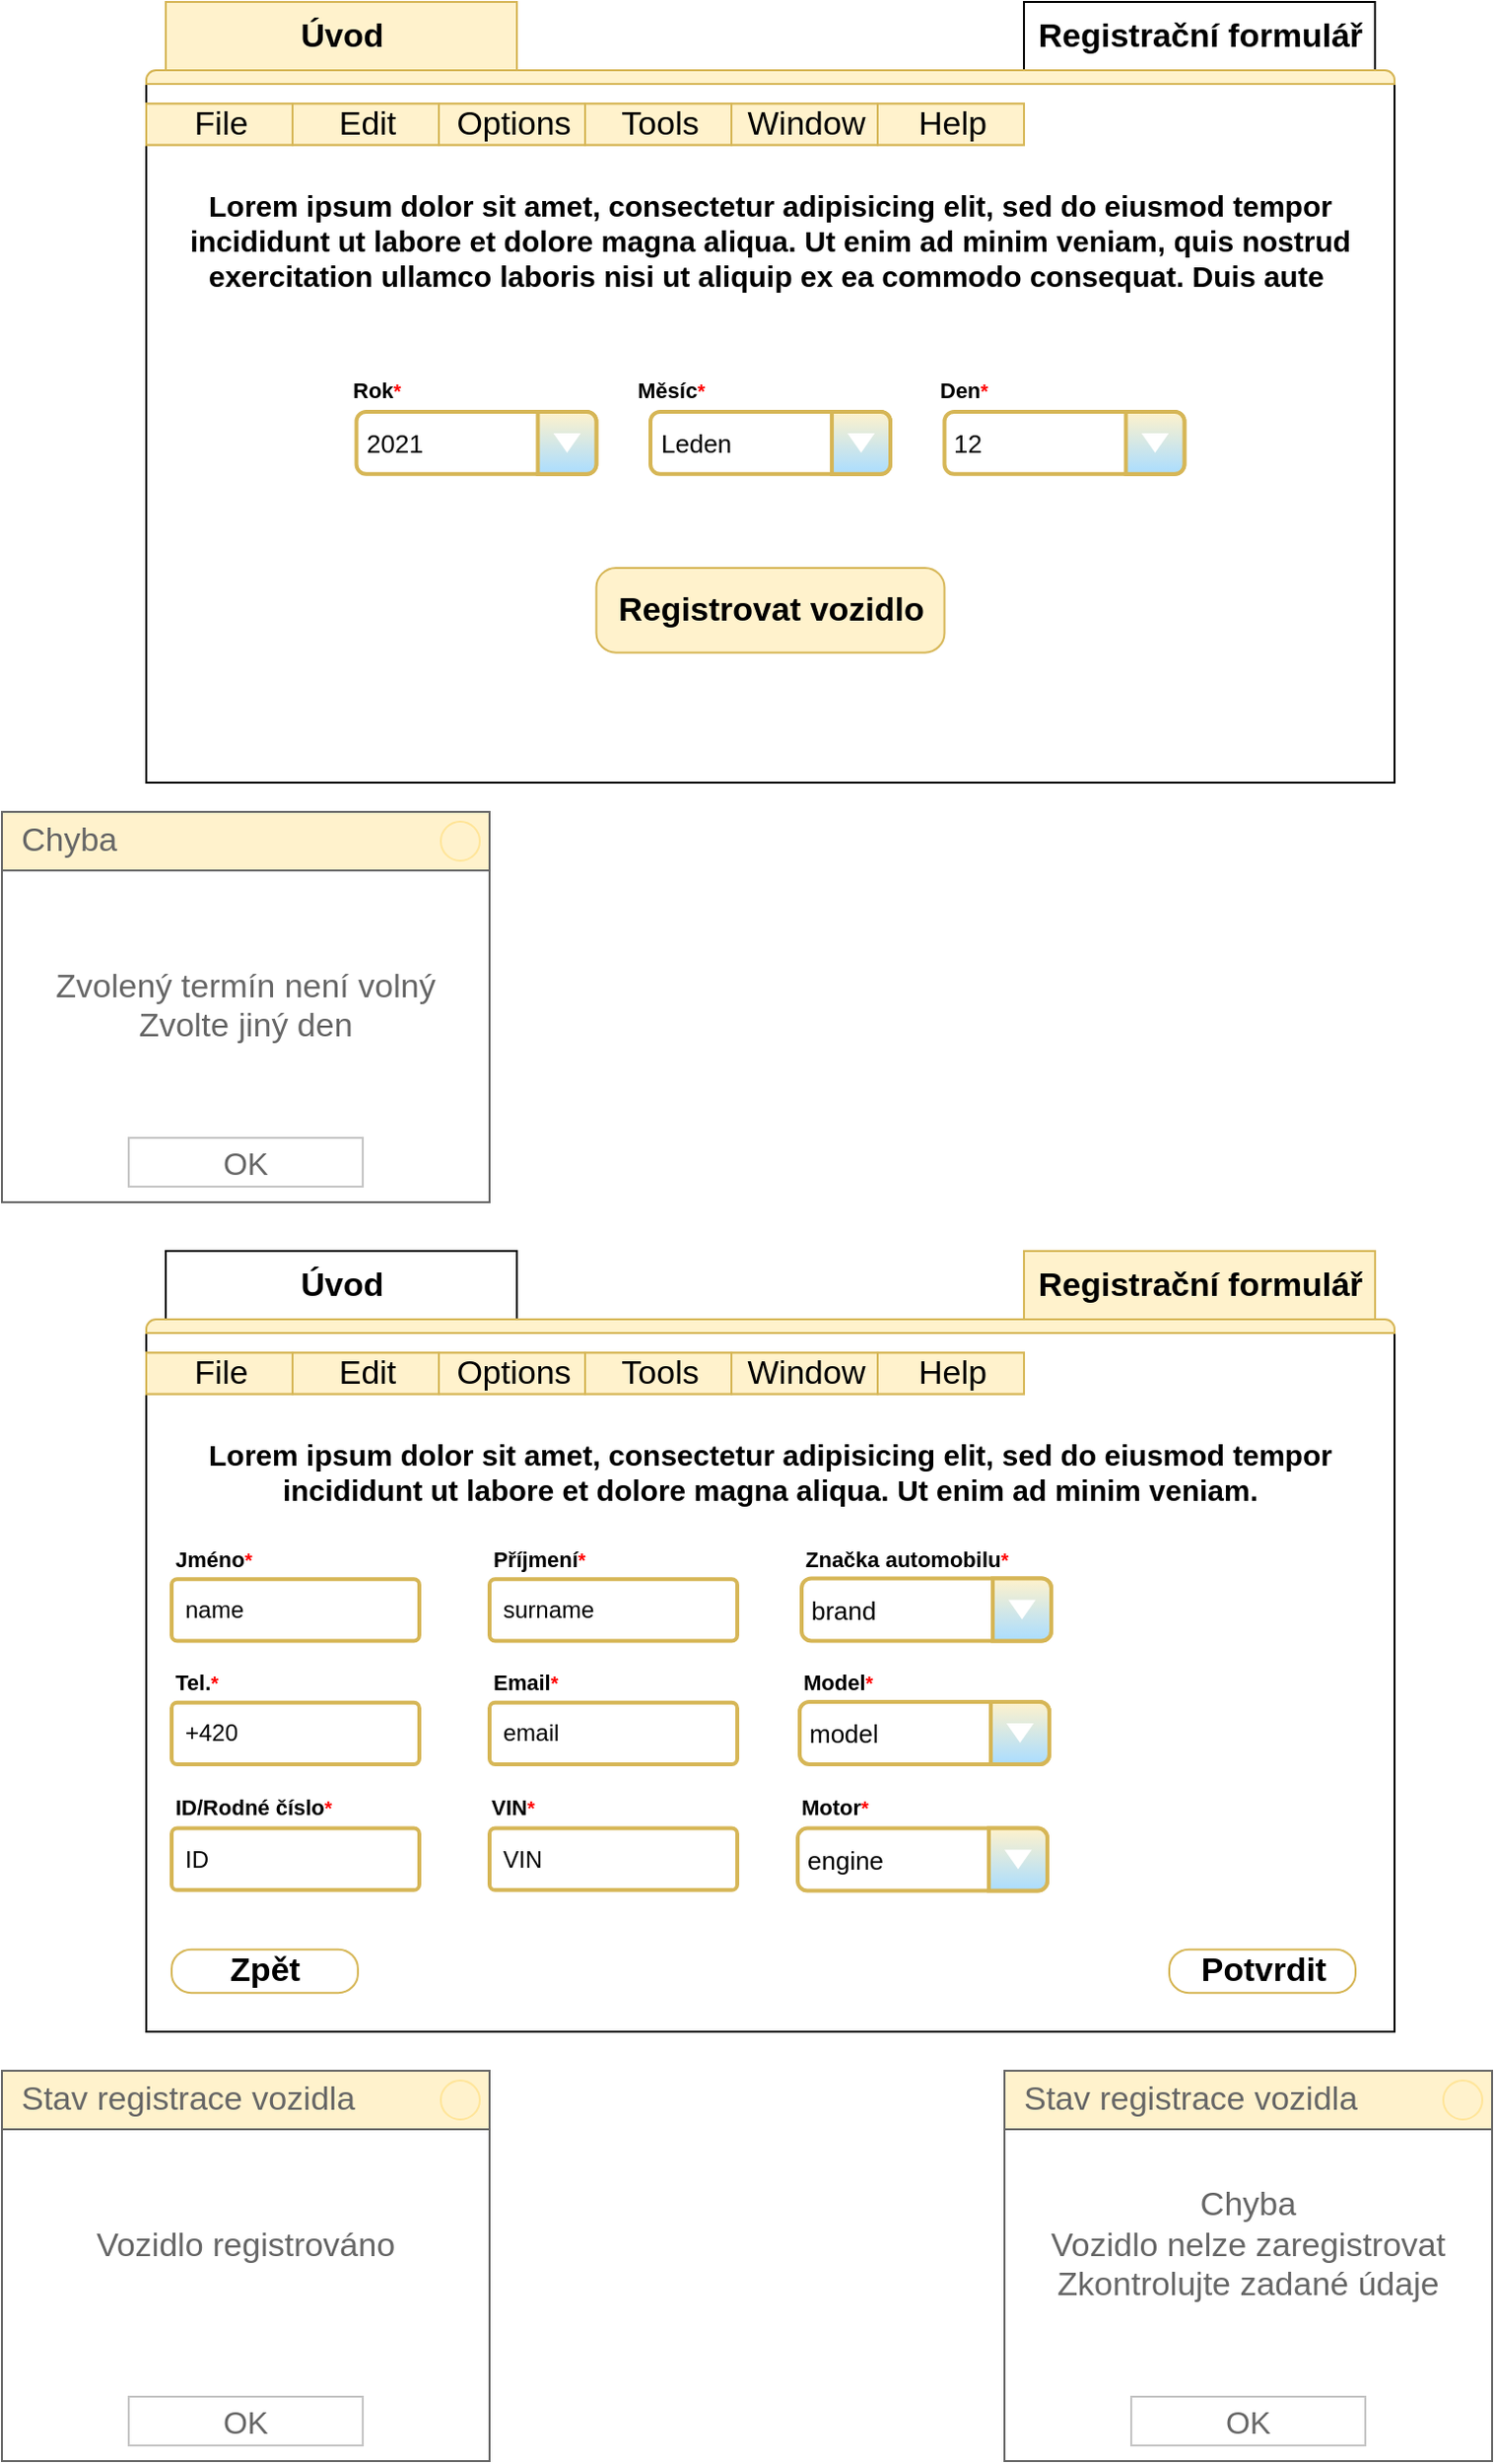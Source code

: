 <mxfile version="14.3.2" type="google"><diagram name="Page-1" id="f1b7ffb7-ca1e-a977-7cf5-a751b3c06c05"><mxGraphModel dx="1422" dy="762" grid="1" gridSize="10" guides="1" tooltips="1" connect="1" arrows="1" fold="1" page="1" pageScale="1" pageWidth="826" pageHeight="1169" background="#ffffff" math="0" shadow="0"><root><mxCell id="0"/><mxCell id="1" parent="0"/><mxCell id="IEAh_WgSEnDpN6iMQngC-77" value="" style="strokeWidth=1;shadow=0;dashed=0;align=center;html=1;shape=mxgraph.mockup.containers.marginRect2;rectMarginTop=32;gradientColor=none;fillColor=#FFFFFF;labelBackgroundColor=none;fontStyle=1" parent="1" vertex="1"><mxGeometry x="110" y="20" width="640" height="390" as="geometry"/></mxCell><mxCell id="IEAh_WgSEnDpN6iMQngC-78" value="&lt;b&gt;Úvod&lt;/b&gt;" style="strokeWidth=1;shadow=0;dashed=0;align=center;html=1;shape=mxgraph.mockup.containers.rrect;rSize=0;fontSize=17;fillColor=#fff2cc;strokeColor=#d6b656;" parent="IEAh_WgSEnDpN6iMQngC-77" vertex="1"><mxGeometry width="180" height="35" relative="1" as="geometry"><mxPoint x="10" y="-10" as="offset"/></mxGeometry></mxCell><mxCell id="IEAh_WgSEnDpN6iMQngC-79" value="&lt;b&gt;Registrační formulář&lt;/b&gt;" style="strokeWidth=1;shadow=0;dashed=0;align=center;html=1;shape=mxgraph.mockup.containers.rrect;rSize=0;fontSize=17;fillColor=#FFFFFF;" parent="IEAh_WgSEnDpN6iMQngC-77" vertex="1"><mxGeometry width="180" height="35" relative="1" as="geometry"><mxPoint x="450" y="-10" as="offset"/></mxGeometry></mxCell><mxCell id="IEAh_WgSEnDpN6iMQngC-81" value="" style="strokeWidth=1;shadow=0;dashed=0;align=center;html=1;shape=mxgraph.mockup.containers.topButton;rSize=5;resizeWidth=1;movable=0;deletable=1;fillColor=#fff2cc;strokeColor=#d6b656;" parent="IEAh_WgSEnDpN6iMQngC-77" vertex="1"><mxGeometry width="640" height="7" relative="1" as="geometry"><mxPoint y="25" as="offset"/></mxGeometry></mxCell><mxCell id="IEAh_WgSEnDpN6iMQngC-99" value="Registrovat vozidlo" style="strokeWidth=1;shadow=0;dashed=0;align=center;html=1;shape=mxgraph.mockup.buttons.button;mainText=;buttonStyle=round;fontSize=17;fontStyle=1;whiteSpace=wrap;fillColor=#fff2cc;strokeColor=#d6b656;" parent="IEAh_WgSEnDpN6iMQngC-77" vertex="1"><mxGeometry x="230.75" y="280.004" width="178.5" height="43.332" as="geometry"/></mxCell><mxCell id="IEAh_WgSEnDpN6iMQngC-101" value="" style="strokeWidth=1;shadow=0;dashed=0;align=center;html=1;shape=mxgraph.mockup.forms.rrect;rSize=0;labelBackgroundColor=none;strokeColor=#d6b656;fillColor=#FFF2CC;" parent="IEAh_WgSEnDpN6iMQngC-77" vertex="1"><mxGeometry y="42.162" width="450" height="21.081" as="geometry"/></mxCell><mxCell id="IEAh_WgSEnDpN6iMQngC-102" value="&lt;font color=&quot;#000000&quot;&gt;File&lt;/font&gt;" style="strokeColor=inherit;fillColor=inherit;gradientColor=inherit;strokeWidth=1;shadow=0;dashed=0;align=center;html=1;shape=mxgraph.mockup.forms.rrect;rSize=0;fontSize=17;fontColor=#666666;" parent="IEAh_WgSEnDpN6iMQngC-101" vertex="1"><mxGeometry width="75" height="21.081" as="geometry"/></mxCell><mxCell id="IEAh_WgSEnDpN6iMQngC-103" value="&lt;font color=&quot;#000000&quot;&gt;Edit&lt;/font&gt;" style="strokeColor=inherit;fillColor=inherit;gradientColor=inherit;strokeWidth=1;shadow=0;dashed=0;align=center;html=1;shape=mxgraph.mockup.forms.rrect;rSize=0;fontSize=17;fontColor=#666666;" parent="IEAh_WgSEnDpN6iMQngC-101" vertex="1"><mxGeometry x="75" width="75" height="21.081" as="geometry"/></mxCell><mxCell id="IEAh_WgSEnDpN6iMQngC-104" value="&lt;font color=&quot;#000000&quot;&gt;Options&lt;/font&gt;" style="strokeColor=inherit;fillColor=inherit;gradientColor=inherit;strokeWidth=1;shadow=0;dashed=0;align=center;html=1;shape=mxgraph.mockup.forms.rrect;rSize=0;fontSize=17;fontColor=#666666;" parent="IEAh_WgSEnDpN6iMQngC-101" vertex="1"><mxGeometry x="150" width="75" height="21.081" as="geometry"/></mxCell><mxCell id="IEAh_WgSEnDpN6iMQngC-105" value="&lt;font color=&quot;#000000&quot;&gt;Tools&lt;/font&gt;" style="strokeColor=inherit;fillColor=inherit;gradientColor=inherit;strokeWidth=1;shadow=0;dashed=0;align=center;html=1;shape=mxgraph.mockup.forms.rrect;rSize=0;fontSize=17;fontColor=#666666;" parent="IEAh_WgSEnDpN6iMQngC-101" vertex="1"><mxGeometry x="225" width="75" height="21.081" as="geometry"/></mxCell><mxCell id="IEAh_WgSEnDpN6iMQngC-106" value="&lt;font color=&quot;#000000&quot;&gt;Window&lt;/font&gt;" style="strokeColor=inherit;fillColor=inherit;gradientColor=inherit;strokeWidth=1;shadow=0;dashed=0;align=center;html=1;shape=mxgraph.mockup.forms.rrect;rSize=0;fontSize=17;fontColor=#666666;" parent="IEAh_WgSEnDpN6iMQngC-101" vertex="1"><mxGeometry x="300" width="75" height="21.081" as="geometry"/></mxCell><mxCell id="IEAh_WgSEnDpN6iMQngC-107" value="&lt;font color=&quot;#000000&quot;&gt;Help&lt;/font&gt;" style="strokeColor=inherit;fillColor=inherit;gradientColor=inherit;strokeWidth=1;shadow=0;dashed=0;align=center;html=1;shape=mxgraph.mockup.forms.rrect;rSize=0;fontSize=17;fontColor=#666666;" parent="IEAh_WgSEnDpN6iMQngC-101" vertex="1"><mxGeometry x="375" width="75" height="21.081" as="geometry"/></mxCell><mxCell id="IEAh_WgSEnDpN6iMQngC-109" value="&lt;b&gt;&lt;font style=&quot;font-size: 15px&quot;&gt;Lorem ipsum dolor sit amet, consectetur adipisicing elit, sed do eiusmod tempor incididunt ut labore et dolore magna aliqua. Ut enim ad minim veniam, quis nostrud exercitation ullamco laboris nisi ut aliquip ex ea commodo consequat. Duis aute&amp;nbsp;&lt;/font&gt;&lt;/b&gt;" style="text;spacingTop=-5;whiteSpace=wrap;html=1;align=center;fontSize=12;fontFamily=Helvetica;fillColor=none;strokeColor=none;labelBackgroundColor=none;" parent="IEAh_WgSEnDpN6iMQngC-77" vertex="1"><mxGeometry x="20" y="84.324" width="600" height="94.865" as="geometry"/></mxCell><mxCell id="mlDuhgn0eS76Nbzucg6s-26" value="&lt;font style=&quot;font-size: 13px&quot;&gt;2021&lt;/font&gt;" style="strokeWidth=2;shadow=0;align=center;html=1;shape=mxgraph.mockup.forms.comboBox;align=left;fillColor2=#aaddff;mainText=;fontSize=17;spacingLeft=3;strokeColor=#D6B656;fillColor=#FFF2CC;" vertex="1" parent="IEAh_WgSEnDpN6iMQngC-77"><mxGeometry x="107.75" y="200" width="123" height="31.89" as="geometry"/></mxCell><mxCell id="mlDuhgn0eS76Nbzucg6s-27" value="Měsíc&lt;font color=&quot;#ff0000&quot; size=&quot;1&quot;&gt;*&lt;/font&gt;" style="html=1;fontSize=11;fontStyle=0;align=left;fontStyle=1;fontSize=11;labelBackgroundColor=none;fillColor=none;strokeColor=none;" vertex="1" parent="IEAh_WgSEnDpN6iMQngC-77"><mxGeometry x="250" y="178.917" width="127" height="21.081" as="geometry"/></mxCell><mxCell id="mlDuhgn0eS76Nbzucg6s-28" value="&lt;font style=&quot;font-size: 13px&quot;&gt;12&lt;/font&gt;" style="strokeWidth=2;shadow=0;align=center;html=1;shape=mxgraph.mockup.forms.comboBox;align=left;fillColor2=#aaddff;mainText=;fontSize=17;spacingLeft=3;strokeColor=#D6B656;fillColor=#FFF2CC;" vertex="1" parent="IEAh_WgSEnDpN6iMQngC-77"><mxGeometry x="409.25" y="200" width="123" height="31.89" as="geometry"/></mxCell><mxCell id="mlDuhgn0eS76Nbzucg6s-45" value="&lt;font style=&quot;font-size: 13px&quot;&gt;Leden&lt;/font&gt;" style="strokeWidth=2;shadow=0;align=center;html=1;shape=mxgraph.mockup.forms.comboBox;align=left;fillColor2=#aaddff;mainText=;fontSize=17;spacingLeft=3;strokeColor=#D6B656;fillColor=#FFF2CC;" vertex="1" parent="IEAh_WgSEnDpN6iMQngC-77"><mxGeometry x="258.5" y="200" width="123" height="31.89" as="geometry"/></mxCell><mxCell id="mlDuhgn0eS76Nbzucg6s-63" value="Den&lt;font color=&quot;#ff0000&quot; size=&quot;1&quot;&gt;*&lt;/font&gt;" style="html=1;fontSize=11;fontStyle=0;align=left;fontStyle=1;fontSize=11;labelBackgroundColor=none;fillColor=none;strokeColor=none;" vertex="1" parent="IEAh_WgSEnDpN6iMQngC-77"><mxGeometry x="405.25" y="178.917" width="127" height="21.081" as="geometry"/></mxCell><mxCell id="mlDuhgn0eS76Nbzucg6s-64" value="Rok&lt;font color=&quot;#ff0000&quot; size=&quot;1&quot;&gt;*&lt;/font&gt;" style="html=1;fontSize=11;fontStyle=0;align=left;fontStyle=1;fontSize=11;labelBackgroundColor=none;fillColor=none;strokeColor=none;" vertex="1" parent="IEAh_WgSEnDpN6iMQngC-77"><mxGeometry x="103.75" y="178.917" width="127" height="21.081" as="geometry"/></mxCell><mxCell id="IEAh_WgSEnDpN6iMQngC-110" value="" style="strokeWidth=1;shadow=0;dashed=0;align=center;html=1;shape=mxgraph.mockup.containers.marginRect2;rectMarginTop=32;gradientColor=none;fillColor=#FFFFFF;labelBackgroundColor=none;fontStyle=1" parent="1" vertex="1"><mxGeometry x="110" y="660" width="640" height="390" as="geometry"/></mxCell><mxCell id="IEAh_WgSEnDpN6iMQngC-111" value="&lt;b&gt;Úvod&lt;/b&gt;" style="strokeWidth=1;shadow=0;dashed=0;align=center;html=1;shape=mxgraph.mockup.containers.rrect;rSize=0;fontSize=17;gradientColor=#ffffff;fillColor=#FFFFFF;" parent="IEAh_WgSEnDpN6iMQngC-110" vertex="1"><mxGeometry width="180" height="35" relative="1" as="geometry"><mxPoint x="10" y="-10" as="offset"/></mxGeometry></mxCell><mxCell id="IEAh_WgSEnDpN6iMQngC-112" value="&lt;b&gt;Registrační formulář&lt;/b&gt;" style="strokeWidth=1;shadow=0;dashed=0;align=center;html=1;shape=mxgraph.mockup.containers.rrect;rSize=0;fontSize=17;fillColor=#fff2cc;strokeColor=#d6b656;" parent="IEAh_WgSEnDpN6iMQngC-110" vertex="1"><mxGeometry width="180" height="35" relative="1" as="geometry"><mxPoint x="450" y="-10" as="offset"/></mxGeometry></mxCell><mxCell id="IEAh_WgSEnDpN6iMQngC-114" value="" style="strokeWidth=1;shadow=0;dashed=0;align=center;html=1;shape=mxgraph.mockup.containers.topButton;rSize=5;resizeWidth=1;movable=0;deletable=1;fillColor=#fff2cc;strokeColor=#d6b656;" parent="IEAh_WgSEnDpN6iMQngC-110" vertex="1"><mxGeometry width="640" height="7" relative="1" as="geometry"><mxPoint y="25" as="offset"/></mxGeometry></mxCell><mxCell id="IEAh_WgSEnDpN6iMQngC-117" value="" style="strokeWidth=1;shadow=0;dashed=0;align=center;html=1;shape=mxgraph.mockup.forms.rrect;rSize=0;labelBackgroundColor=none;fillColor=#fff2cc;strokeColor=#d6b656;" parent="IEAh_WgSEnDpN6iMQngC-110" vertex="1"><mxGeometry y="42.162" width="450" height="21.081" as="geometry"/></mxCell><mxCell id="IEAh_WgSEnDpN6iMQngC-118" value="&lt;font color=&quot;#000000&quot;&gt;File&lt;/font&gt;" style="strokeColor=inherit;fillColor=inherit;gradientColor=inherit;strokeWidth=1;shadow=0;dashed=0;align=center;html=1;shape=mxgraph.mockup.forms.rrect;rSize=0;fontSize=17;fontColor=#666666;" parent="IEAh_WgSEnDpN6iMQngC-117" vertex="1"><mxGeometry width="75" height="21.081" as="geometry"/></mxCell><mxCell id="IEAh_WgSEnDpN6iMQngC-119" value="&lt;font color=&quot;#000000&quot;&gt;Edit&lt;/font&gt;" style="strokeColor=inherit;fillColor=inherit;gradientColor=inherit;strokeWidth=1;shadow=0;dashed=0;align=center;html=1;shape=mxgraph.mockup.forms.rrect;rSize=0;fontSize=17;fontColor=#666666;" parent="IEAh_WgSEnDpN6iMQngC-117" vertex="1"><mxGeometry x="75" width="75" height="21.081" as="geometry"/></mxCell><mxCell id="IEAh_WgSEnDpN6iMQngC-120" value="&lt;font color=&quot;#000000&quot;&gt;Options&lt;/font&gt;" style="strokeColor=inherit;fillColor=inherit;gradientColor=inherit;strokeWidth=1;shadow=0;dashed=0;align=center;html=1;shape=mxgraph.mockup.forms.rrect;rSize=0;fontSize=17;fontColor=#666666;" parent="IEAh_WgSEnDpN6iMQngC-117" vertex="1"><mxGeometry x="150" width="75" height="21.081" as="geometry"/></mxCell><mxCell id="IEAh_WgSEnDpN6iMQngC-121" value="&lt;font color=&quot;#000000&quot;&gt;Tools&lt;/font&gt;" style="strokeColor=inherit;fillColor=inherit;gradientColor=inherit;strokeWidth=1;shadow=0;dashed=0;align=center;html=1;shape=mxgraph.mockup.forms.rrect;rSize=0;fontSize=17;fontColor=#666666;" parent="IEAh_WgSEnDpN6iMQngC-117" vertex="1"><mxGeometry x="225" width="75" height="21.081" as="geometry"/></mxCell><mxCell id="IEAh_WgSEnDpN6iMQngC-122" value="&lt;font color=&quot;#000000&quot;&gt;Window&lt;/font&gt;" style="strokeColor=inherit;fillColor=inherit;gradientColor=inherit;strokeWidth=1;shadow=0;dashed=0;align=center;html=1;shape=mxgraph.mockup.forms.rrect;rSize=0;fontSize=17;fontColor=#666666;" parent="IEAh_WgSEnDpN6iMQngC-117" vertex="1"><mxGeometry x="300" width="75" height="21.081" as="geometry"/></mxCell><mxCell id="IEAh_WgSEnDpN6iMQngC-123" value="&lt;font color=&quot;#000000&quot;&gt;Help&lt;/font&gt;" style="strokeColor=inherit;fillColor=inherit;gradientColor=inherit;strokeWidth=1;shadow=0;dashed=0;align=center;html=1;shape=mxgraph.mockup.forms.rrect;rSize=0;fontSize=17;fontColor=#666666;" parent="IEAh_WgSEnDpN6iMQngC-117" vertex="1"><mxGeometry x="375.0" width="75" height="21.081" as="geometry"/></mxCell><mxCell id="IEAh_WgSEnDpN6iMQngC-126" value="&lt;b&gt;&lt;font style=&quot;font-size: 15px&quot;&gt;Lorem ipsum dolor sit amet, consectetur adipisicing elit, sed do eiusmod tempor incididunt ut labore et dolore magna aliqua. Ut enim ad minim veniam.&lt;/font&gt;&lt;/b&gt;" style="text;spacingTop=-5;whiteSpace=wrap;html=1;align=center;fontSize=12;fontFamily=Helvetica;fillColor=none;strokeColor=none;labelBackgroundColor=none;" parent="IEAh_WgSEnDpN6iMQngC-110" vertex="1"><mxGeometry x="20" y="84.324" width="600" height="52.703" as="geometry"/></mxCell><mxCell id="IEAh_WgSEnDpN6iMQngC-129" value="Jméno&lt;font color=&quot;#ff0000&quot; size=&quot;1&quot;&gt;*&lt;/font&gt;" style="html=1;fontSize=11;fontStyle=0;align=left;fontStyle=1;fontSize=11;labelBackgroundColor=none;fillColor=none;strokeColor=none;" parent="IEAh_WgSEnDpN6iMQngC-110" vertex="1"><mxGeometry x="13" y="137.027" width="127" height="21.081" as="geometry"/></mxCell><mxCell id="IEAh_WgSEnDpN6iMQngC-130" value="name" style="rounded=1;arcSize=9;align=left;spacingLeft=5;strokeColor=#d6b656;html=1;strokeWidth=2;fontSize=12;labelBackgroundColor=none;fillColor=#FFFFFF;" parent="IEAh_WgSEnDpN6iMQngC-110" vertex="1"><mxGeometry x="13" y="158.108" width="127" height="31.622" as="geometry"/></mxCell><mxCell id="IEAh_WgSEnDpN6iMQngC-133" value="surname" style="rounded=1;arcSize=9;align=left;spacingLeft=5;strokeColor=#d6b656;html=1;strokeWidth=2;fontSize=12;labelBackgroundColor=none;fillColor=#FFFFFF;" parent="IEAh_WgSEnDpN6iMQngC-110" vertex="1"><mxGeometry x="176" y="158.108" width="127" height="31.622" as="geometry"/></mxCell><mxCell id="IEAh_WgSEnDpN6iMQngC-134" value="Příjmení&lt;font color=&quot;#ff0000&quot; size=&quot;1&quot;&gt;*&lt;/font&gt;" style="html=1;fontSize=11;fontStyle=0;align=left;fontStyle=1;fontSize=11;labelBackgroundColor=none;fillColor=none;strokeColor=none;" parent="IEAh_WgSEnDpN6iMQngC-110" vertex="1"><mxGeometry x="176" y="137.027" width="127" height="21.081" as="geometry"/></mxCell><mxCell id="IEAh_WgSEnDpN6iMQngC-135" value="+420" style="rounded=1;arcSize=9;align=left;spacingLeft=5;strokeColor=#d6b656;html=1;strokeWidth=2;fontSize=12;labelBackgroundColor=none;fillColor=#FFFFFF;" parent="IEAh_WgSEnDpN6iMQngC-110" vertex="1"><mxGeometry x="13" y="221.351" width="127" height="31.622" as="geometry"/></mxCell><mxCell id="IEAh_WgSEnDpN6iMQngC-136" value="Tel.&lt;font color=&quot;#ff0000&quot; size=&quot;1&quot;&gt;*&lt;/font&gt;" style="html=1;fontSize=11;fontStyle=0;align=left;fontStyle=1;fontSize=11;labelBackgroundColor=none;fillColor=none;strokeColor=none;" parent="IEAh_WgSEnDpN6iMQngC-110" vertex="1"><mxGeometry x="13" y="200.27" width="127" height="21.081" as="geometry"/></mxCell><mxCell id="IEAh_WgSEnDpN6iMQngC-137" value="email" style="rounded=1;arcSize=9;align=left;spacingLeft=5;strokeColor=#d6b656;html=1;strokeWidth=2;fontSize=12;labelBackgroundColor=none;fillColor=#FFFFFF;" parent="IEAh_WgSEnDpN6iMQngC-110" vertex="1"><mxGeometry x="176" y="221.351" width="127" height="31.622" as="geometry"/></mxCell><mxCell id="IEAh_WgSEnDpN6iMQngC-138" value="Email&lt;font color=&quot;#ff0000&quot; size=&quot;1&quot;&gt;*&lt;/font&gt;" style="html=1;fontSize=11;fontStyle=0;align=left;fontStyle=1;fontSize=11;labelBackgroundColor=none;fillColor=none;strokeColor=none;" parent="IEAh_WgSEnDpN6iMQngC-110" vertex="1"><mxGeometry x="176" y="200.27" width="127" height="21.081" as="geometry"/></mxCell><mxCell id="IEAh_WgSEnDpN6iMQngC-140" value="Zpět" style="strokeWidth=1;shadow=0;dashed=0;align=center;html=1;shape=mxgraph.mockup.buttons.button;mainText=;buttonStyle=round;fontSize=17;fontStyle=1;whiteSpace=wrap;strokeColor=#d6b656;fillColor=#FFFFFF;" parent="IEAh_WgSEnDpN6iMQngC-110" vertex="1"><mxGeometry x="13" y="347.838" width="95.5" height="22.251" as="geometry"/></mxCell><mxCell id="IEAh_WgSEnDpN6iMQngC-141" value="Potvrdit" style="strokeWidth=1;shadow=0;dashed=0;align=center;html=1;shape=mxgraph.mockup.buttons.button;mainText=;buttonStyle=round;fontSize=17;fontStyle=1;whiteSpace=wrap;strokeColor=#d6b656;" parent="IEAh_WgSEnDpN6iMQngC-110" vertex="1"><mxGeometry x="524.5" y="347.838" width="95.5" height="22.251" as="geometry"/></mxCell><mxCell id="mlDuhgn0eS76Nbzucg6s-12" value="ID" style="rounded=1;arcSize=9;align=left;spacingLeft=5;strokeColor=#d6b656;html=1;strokeWidth=2;fontSize=12;labelBackgroundColor=none;fillColor=#FFFFFF;" vertex="1" parent="IEAh_WgSEnDpN6iMQngC-110"><mxGeometry x="13" y="285.808" width="127" height="31.622" as="geometry"/></mxCell><mxCell id="mlDuhgn0eS76Nbzucg6s-13" value="VIN" style="rounded=1;arcSize=9;align=left;spacingLeft=5;html=1;strokeWidth=2;fontSize=12;labelBackgroundColor=none;strokeColor=#D6B656;fillColor=#FFFFFF;" vertex="1" parent="IEAh_WgSEnDpN6iMQngC-110"><mxGeometry x="176" y="285.808" width="127" height="31.622" as="geometry"/></mxCell><mxCell id="mlDuhgn0eS76Nbzucg6s-14" value="ID/Rodné číslo&lt;font color=&quot;#ff0000&quot; size=&quot;1&quot;&gt;*&lt;/font&gt;" style="html=1;fontSize=11;fontStyle=0;align=left;fontStyle=1;fontSize=11;labelBackgroundColor=none;fillColor=none;strokeColor=none;" vertex="1" parent="IEAh_WgSEnDpN6iMQngC-110"><mxGeometry x="13" y="264.727" width="127" height="21.081" as="geometry"/></mxCell><mxCell id="mlDuhgn0eS76Nbzucg6s-15" value="&lt;font style=&quot;font-size: 13px&quot;&gt;brand&lt;/font&gt;" style="strokeWidth=2;shadow=0;align=center;html=1;shape=mxgraph.mockup.forms.comboBox;align=left;fillColor2=#aaddff;mainText=;fontSize=17;spacingLeft=3;strokeColor=#D6B656;fillColor=#FFF2CC;" vertex="1" parent="IEAh_WgSEnDpN6iMQngC-110"><mxGeometry x="336" y="157.73" width="128" height="32" as="geometry"/></mxCell><mxCell id="mlDuhgn0eS76Nbzucg6s-65" value="Značka automobilu&lt;font color=&quot;#ff0000&quot; size=&quot;1&quot;&gt;*&lt;/font&gt;" style="html=1;fontSize=11;fontStyle=0;align=left;fontStyle=1;fontSize=11;labelBackgroundColor=none;fillColor=none;strokeColor=none;" vertex="1" parent="IEAh_WgSEnDpN6iMQngC-110"><mxGeometry x="336" y="137.027" width="127" height="21.081" as="geometry"/></mxCell><mxCell id="mlDuhgn0eS76Nbzucg6s-66" value="VIN&lt;span style=&quot;color: rgb(255 , 0 , 0) ; font-size: x-small&quot;&gt;*&lt;/span&gt;" style="html=1;fontSize=11;fontStyle=0;align=left;fontStyle=1;fontSize=11;labelBackgroundColor=none;fillColor=none;strokeColor=none;" vertex="1" parent="IEAh_WgSEnDpN6iMQngC-110"><mxGeometry x="174.5" y="264.727" width="127" height="21.081" as="geometry"/></mxCell><mxCell id="mlDuhgn0eS76Nbzucg6s-67" value="&lt;font style=&quot;font-size: 13px&quot;&gt;model&lt;/font&gt;" style="strokeWidth=2;shadow=0;align=center;html=1;shape=mxgraph.mockup.forms.comboBox;align=left;fillColor2=#aaddff;mainText=;fontSize=17;spacingLeft=3;strokeColor=#D6B656;fillColor=#FFF2CC;" vertex="1" parent="IEAh_WgSEnDpN6iMQngC-110"><mxGeometry x="335" y="220.97" width="128" height="32" as="geometry"/></mxCell><mxCell id="mlDuhgn0eS76Nbzucg6s-68" value="Model&lt;span style=&quot;color: rgb(255 , 0 , 0) ; font-size: x-small&quot;&gt;*&lt;/span&gt;" style="html=1;fontSize=11;fontStyle=0;align=left;fontStyle=1;fontSize=11;labelBackgroundColor=none;fillColor=none;strokeColor=none;" vertex="1" parent="IEAh_WgSEnDpN6iMQngC-110"><mxGeometry x="335" y="200.267" width="127" height="21.081" as="geometry"/></mxCell><mxCell id="mlDuhgn0eS76Nbzucg6s-69" value="&lt;font style=&quot;font-size: 13px&quot;&gt;engine&lt;/font&gt;" style="strokeWidth=2;shadow=0;align=center;html=1;shape=mxgraph.mockup.forms.comboBox;align=left;fillColor2=#aaddff;mainText=;fontSize=17;spacingLeft=3;strokeColor=#D6B656;fillColor=#FFF2CC;" vertex="1" parent="IEAh_WgSEnDpN6iMQngC-110"><mxGeometry x="334" y="285.81" width="128" height="32" as="geometry"/></mxCell><mxCell id="mlDuhgn0eS76Nbzucg6s-70" value="Motor&lt;span style=&quot;color: rgb(255 , 0 , 0) ; font-size: x-small&quot;&gt;*&lt;/span&gt;" style="html=1;fontSize=11;fontStyle=0;align=left;fontStyle=1;fontSize=11;labelBackgroundColor=none;fillColor=none;strokeColor=none;" vertex="1" parent="IEAh_WgSEnDpN6iMQngC-110"><mxGeometry x="334" y="264.727" width="127" height="21.081" as="geometry"/></mxCell><mxCell id="mlDuhgn0eS76Nbzucg6s-4" value="&lt;br&gt;&lt;br&gt;Vozidlo registrováno" style="strokeWidth=1;shadow=0;dashed=0;align=center;html=1;shape=mxgraph.mockup.containers.rrect;rSize=0;strokeColor=#666666;fontColor=#666666;fontSize=17;verticalAlign=top;whiteSpace=wrap;fillColor=#ffffff;spacingTop=32;" vertex="1" parent="1"><mxGeometry x="36" y="1070" width="250" height="200" as="geometry"/></mxCell><mxCell id="mlDuhgn0eS76Nbzucg6s-5" value="Stav registrace vozidla" style="strokeWidth=1;shadow=0;dashed=0;align=center;html=1;shape=mxgraph.mockup.containers.rrect;rSize=0;fontSize=17;fontColor=#666666;strokeColor=#666666;align=left;spacingLeft=8;resizeWidth=1;fillColor=#FFF2CC;" vertex="1" parent="mlDuhgn0eS76Nbzucg6s-4"><mxGeometry width="250" height="30" relative="1" as="geometry"/></mxCell><mxCell id="mlDuhgn0eS76Nbzucg6s-6" value="" style="shape=ellipse;resizable=0;fillColor=none;html=1;strokeColor=#FFE599;" vertex="1" parent="mlDuhgn0eS76Nbzucg6s-5"><mxGeometry x="1" y="0.5" width="20" height="20" relative="1" as="geometry"><mxPoint x="-25" y="-10" as="offset"/></mxGeometry></mxCell><mxCell id="mlDuhgn0eS76Nbzucg6s-7" value="OK" style="strokeWidth=1;shadow=0;dashed=0;align=center;html=1;shape=mxgraph.mockup.containers.rrect;rSize=0;fontSize=16;fontColor=#666666;strokeColor=#c4c4c4;resizable=0;whiteSpace=wrap;fillColor=#ffffff;" vertex="1" parent="mlDuhgn0eS76Nbzucg6s-4"><mxGeometry x="0.5" y="1" width="120" height="25" relative="1" as="geometry"><mxPoint x="-60" y="-33" as="offset"/></mxGeometry></mxCell><mxCell id="mlDuhgn0eS76Nbzucg6s-8" value="&lt;br&gt;Chyba&lt;br&gt;Vozidlo nelze zaregistrovat&lt;br&gt;Zkontrolujte zadané údaje" style="strokeWidth=1;shadow=0;dashed=0;align=center;html=1;shape=mxgraph.mockup.containers.rrect;rSize=0;strokeColor=#666666;fontColor=#666666;fontSize=17;verticalAlign=top;whiteSpace=wrap;fillColor=#ffffff;spacingTop=32;" vertex="1" parent="1"><mxGeometry x="550" y="1070" width="250" height="200" as="geometry"/></mxCell><mxCell id="mlDuhgn0eS76Nbzucg6s-9" value="Stav registrace vozidla" style="strokeWidth=1;shadow=0;dashed=0;align=center;html=1;shape=mxgraph.mockup.containers.rrect;rSize=0;fontSize=17;fontColor=#666666;strokeColor=#666666;align=left;spacingLeft=8;resizeWidth=1;fillColor=#FFF2CC;" vertex="1" parent="mlDuhgn0eS76Nbzucg6s-8"><mxGeometry width="250" height="30" relative="1" as="geometry"/></mxCell><mxCell id="mlDuhgn0eS76Nbzucg6s-10" value="" style="shape=ellipse;resizable=0;fillColor=none;html=1;strokeColor=#FFE599;" vertex="1" parent="mlDuhgn0eS76Nbzucg6s-9"><mxGeometry x="1" y="0.5" width="20" height="20" relative="1" as="geometry"><mxPoint x="-25" y="-10" as="offset"/></mxGeometry></mxCell><mxCell id="mlDuhgn0eS76Nbzucg6s-11" value="OK" style="strokeWidth=1;shadow=0;dashed=0;align=center;html=1;shape=mxgraph.mockup.containers.rrect;rSize=0;fontSize=16;fontColor=#666666;strokeColor=#c4c4c4;resizable=0;whiteSpace=wrap;fillColor=#ffffff;" vertex="1" parent="mlDuhgn0eS76Nbzucg6s-8"><mxGeometry x="0.5" y="1" width="120" height="25" relative="1" as="geometry"><mxPoint x="-60" y="-33" as="offset"/></mxGeometry></mxCell><mxCell id="mlDuhgn0eS76Nbzucg6s-16" value="&lt;br&gt;&lt;br&gt;Zvolený termín není volný&lt;br&gt;Zvolte jiný den" style="strokeWidth=1;shadow=0;dashed=0;align=center;html=1;shape=mxgraph.mockup.containers.rrect;rSize=0;strokeColor=#666666;fontColor=#666666;fontSize=17;verticalAlign=top;whiteSpace=wrap;fillColor=#ffffff;spacingTop=32;" vertex="1" parent="1"><mxGeometry x="36" y="425" width="250" height="200" as="geometry"/></mxCell><mxCell id="mlDuhgn0eS76Nbzucg6s-17" value="Chyba" style="strokeWidth=1;shadow=0;dashed=0;align=center;html=1;shape=mxgraph.mockup.containers.rrect;rSize=0;fontSize=17;fontColor=#666666;strokeColor=#666666;align=left;spacingLeft=8;resizeWidth=1;fillColor=#FFF2CC;" vertex="1" parent="mlDuhgn0eS76Nbzucg6s-16"><mxGeometry width="250" height="30" relative="1" as="geometry"/></mxCell><mxCell id="mlDuhgn0eS76Nbzucg6s-18" value="" style="shape=ellipse;resizable=0;fillColor=none;html=1;strokeColor=#FFE599;" vertex="1" parent="mlDuhgn0eS76Nbzucg6s-17"><mxGeometry x="1" y="0.5" width="20" height="20" relative="1" as="geometry"><mxPoint x="-25" y="-10" as="offset"/></mxGeometry></mxCell><mxCell id="mlDuhgn0eS76Nbzucg6s-19" value="OK" style="strokeWidth=1;shadow=0;dashed=0;align=center;html=1;shape=mxgraph.mockup.containers.rrect;rSize=0;fontSize=16;fontColor=#666666;strokeColor=#c4c4c4;resizable=0;whiteSpace=wrap;fillColor=#ffffff;" vertex="1" parent="mlDuhgn0eS76Nbzucg6s-16"><mxGeometry x="0.5" y="1" width="120" height="25" relative="1" as="geometry"><mxPoint x="-60" y="-33" as="offset"/></mxGeometry></mxCell></root></mxGraphModel></diagram></mxfile>